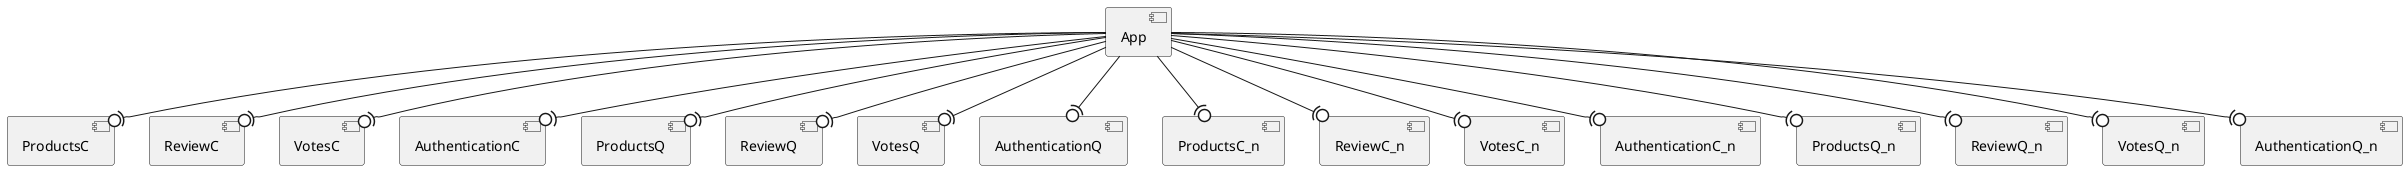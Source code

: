 @startuml

[App]
[ProductsC]
[ReviewC]
[VotesC]
[AuthenticationC]
[ProductsQ]
[ReviewQ]
[VotesQ]
[AuthenticationQ]
[ProductsC_n]
[ReviewC_n]
[VotesC_n]
[AuthenticationC_n]
[ProductsQ_n]
[ReviewQ_n]
[VotesQ_n]
[AuthenticationQ_n]

 App --(0 ProductsC
 App --(0 ReviewC
 App --(0 VotesC
 App --(0 AuthenticationC


 App --(0 ProductsQ
 App --(0 ReviewQ
 App --(0 VotesQ
 App --(0 AuthenticationQ

 App --(0 ProductsC_n
 App --(0 ReviewC_n
 App--(0 VotesC_n
 App --(0 AuthenticationC_n

 App --(0 ProductsQ_n
 App --(0 ReviewQ_n
 App --(0 VotesQ_n
 App --(0 AuthenticationQ_n



@enduml
